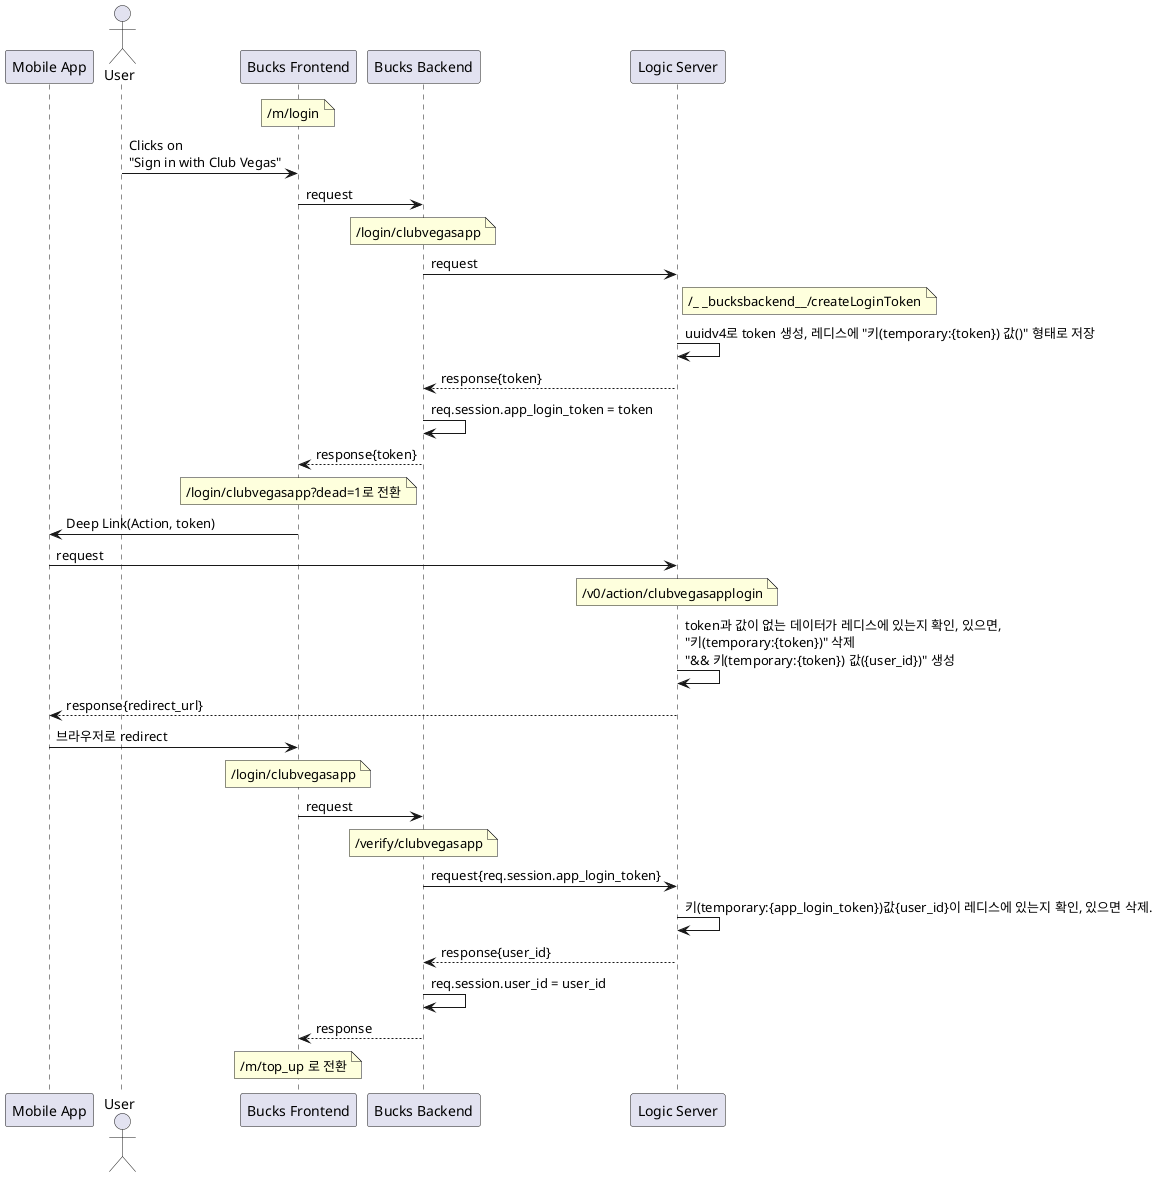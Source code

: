 @startuml

participant "Mobile App" as MobileApp
actor "User" as User
participant "Bucks Frontend" as BucksFrontend
participant "Bucks Backend" as BucksBackend
participant "Logic Server" as LogicServer

note over BucksFrontend: /m/login
User -> BucksFrontend: Clicks on\n"Sign in with Club Vegas"
BucksFrontend -> BucksBackend: request
note over BucksBackend: /login/clubvegasapp
BucksBackend -> LogicServer: request
note right LogicServer: /_ _bucksbackend__/createLoginToken
LogicServer -> LogicServer: uuidv4로 token 생성, 레디스에 "키(temporary:{token}) 값()" 형태로 저장
LogicServer --> BucksBackend: response{token}
BucksBackend -> BucksBackend: req.session.app_login_token = token
BucksBackend --> BucksFrontend: response{token}
note over BucksFrontend: /login/clubvegasapp?dead=1로 전환
BucksFrontend -> MobileApp: Deep Link(Action, token)
MobileApp -> LogicServer: request
note over LogicServer : /v0/action/clubvegasapplogin
LogicServer -> LogicServer : token과 값이 없는 데이터가 레디스에 있는지 확인, 있으면,\n"키(temporary:{token})" 삭제\n"&& 키(temporary:{token}) 값({user_id})" 생성
LogicServer --> MobileApp: response{redirect_url}
MobileApp -> BucksFrontend: 브라우저로 redirect
note over BucksFrontend: /login/clubvegasapp
BucksFrontend -> BucksBackend: request
note over BucksBackend: /verify/clubvegasapp
BucksBackend -> LogicServer: request{req.session.app_login_token}
LogicServer -> LogicServer: 키(temporary:{app_login_token})값{user_id}이 레디스에 있는지 확인, 있으면 삭제.
LogicServer --> BucksBackend: response{user_id}
BucksBackend -> BucksBackend: req.session.user_id = user_id
BucksBackend --> BucksFrontend: response
note over BucksFrontend: /m/top_up 로 전환

@enduml